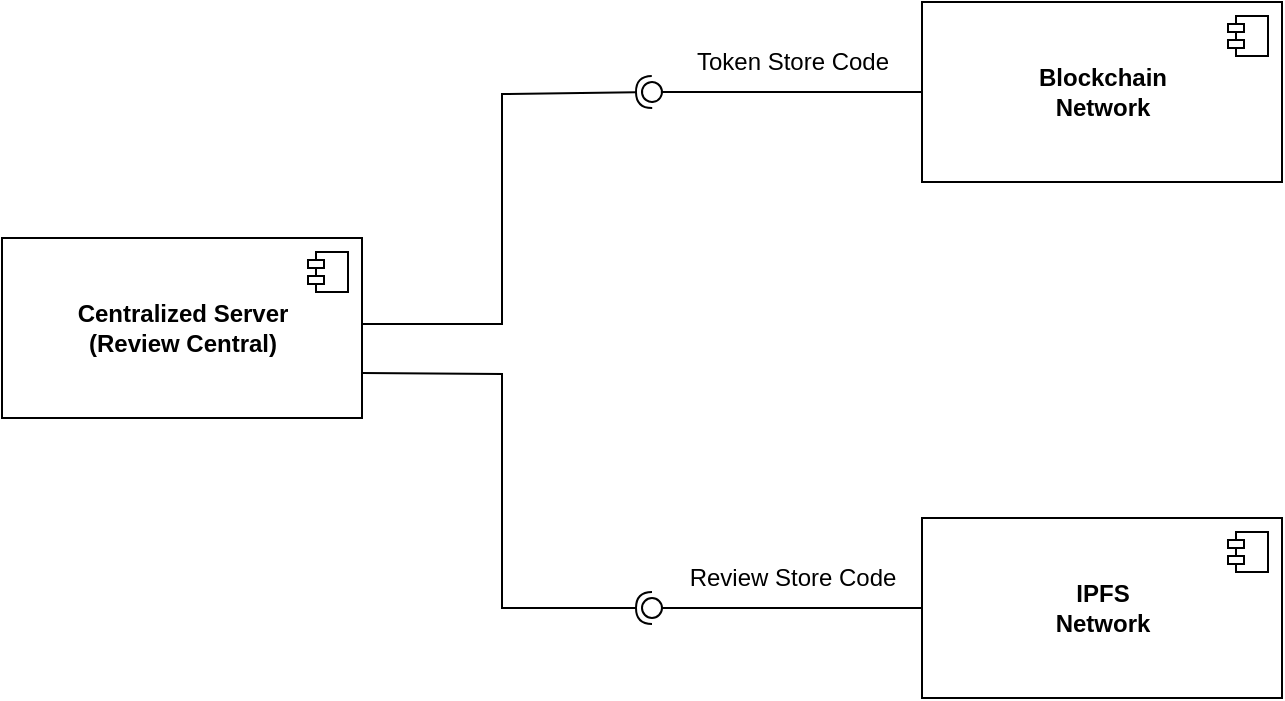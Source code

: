 <mxfile version="14.4.2" type="device"><diagram id="pspiA6uHYar81ocnekVJ" name="Page-1"><mxGraphModel dx="958" dy="568" grid="1" gridSize="10" guides="1" tooltips="1" connect="1" arrows="1" fold="1" page="1" pageScale="1" pageWidth="850" pageHeight="1100" math="0" shadow="0"><root><mxCell id="0"/><mxCell id="1" parent="0"/><mxCell id="1fQZwmONNibTRGavp4wh-1" value="&lt;div&gt;&lt;b&gt;Centralized Server&lt;/b&gt;&lt;/div&gt;&lt;div&gt;&lt;b&gt;(Review Central)&lt;br&gt;&lt;/b&gt;&lt;/div&gt;" style="html=1;dropTarget=0;" vertex="1" parent="1"><mxGeometry x="100" y="200" width="180" height="90" as="geometry"/></mxCell><mxCell id="1fQZwmONNibTRGavp4wh-2" value="" style="shape=module;jettyWidth=8;jettyHeight=4;" vertex="1" parent="1fQZwmONNibTRGavp4wh-1"><mxGeometry x="1" width="20" height="20" relative="1" as="geometry"><mxPoint x="-27" y="7" as="offset"/></mxGeometry></mxCell><mxCell id="1fQZwmONNibTRGavp4wh-3" value="&lt;div&gt;&lt;b&gt;Blockchain&lt;/b&gt;&lt;br&gt;&lt;/div&gt;&lt;div&gt;&lt;b&gt;Network&lt;/b&gt;&lt;br&gt;&lt;/div&gt;" style="html=1;dropTarget=0;" vertex="1" parent="1"><mxGeometry x="560" y="82" width="180" height="90" as="geometry"/></mxCell><mxCell id="1fQZwmONNibTRGavp4wh-4" value="" style="shape=module;jettyWidth=8;jettyHeight=4;" vertex="1" parent="1fQZwmONNibTRGavp4wh-3"><mxGeometry x="1" width="20" height="20" relative="1" as="geometry"><mxPoint x="-27" y="7" as="offset"/></mxGeometry></mxCell><mxCell id="1fQZwmONNibTRGavp4wh-5" value="&lt;div&gt;&lt;b&gt;IPFS&lt;/b&gt;&lt;/div&gt;&lt;div&gt;&lt;b&gt;Network&lt;br&gt;&lt;/b&gt;&lt;/div&gt;" style="html=1;dropTarget=0;" vertex="1" parent="1"><mxGeometry x="560" y="340" width="180" height="90" as="geometry"/></mxCell><mxCell id="1fQZwmONNibTRGavp4wh-6" value="" style="shape=module;jettyWidth=8;jettyHeight=4;" vertex="1" parent="1fQZwmONNibTRGavp4wh-5"><mxGeometry x="1" width="20" height="20" relative="1" as="geometry"><mxPoint x="-27" y="7" as="offset"/></mxGeometry></mxCell><mxCell id="1fQZwmONNibTRGavp4wh-7" value="" style="rounded=0;orthogonalLoop=1;jettySize=auto;html=1;endArrow=none;endFill=0;exitX=0;exitY=0.5;exitDx=0;exitDy=0;" edge="1" target="1fQZwmONNibTRGavp4wh-9" parent="1" source="1fQZwmONNibTRGavp4wh-3"><mxGeometry relative="1" as="geometry"><mxPoint x="440" y="190" as="sourcePoint"/></mxGeometry></mxCell><mxCell id="1fQZwmONNibTRGavp4wh-8" value="" style="rounded=0;orthogonalLoop=1;jettySize=auto;html=1;endArrow=halfCircle;endFill=0;endSize=6;strokeWidth=1;exitX=1;exitY=0.5;exitDx=0;exitDy=0;" edge="1" parent="1"><mxGeometry relative="1" as="geometry"><mxPoint x="280" y="243" as="sourcePoint"/><mxPoint x="425" y="127" as="targetPoint"/><Array as="points"><mxPoint x="350" y="243"/><mxPoint x="350" y="128"/></Array></mxGeometry></mxCell><mxCell id="1fQZwmONNibTRGavp4wh-9" value="" style="ellipse;whiteSpace=wrap;html=1;fontFamily=Helvetica;fontSize=12;fontColor=#000000;align=center;strokeColor=#000000;fillColor=#ffffff;points=[];aspect=fixed;resizable=0;rotation=-10;" vertex="1" parent="1"><mxGeometry x="420" y="122" width="10" height="10" as="geometry"/></mxCell><mxCell id="1fQZwmONNibTRGavp4wh-11" value="" style="rounded=0;orthogonalLoop=1;jettySize=auto;html=1;endArrow=none;endFill=0;exitX=0;exitY=0.5;exitDx=0;exitDy=0;" edge="1" target="1fQZwmONNibTRGavp4wh-13" parent="1" source="1fQZwmONNibTRGavp4wh-5"><mxGeometry relative="1" as="geometry"><mxPoint x="400" y="315" as="sourcePoint"/></mxGeometry></mxCell><mxCell id="1fQZwmONNibTRGavp4wh-12" value="" style="rounded=0;orthogonalLoop=1;jettySize=auto;html=1;endArrow=halfCircle;endFill=0;entryX=0.5;entryY=0.5;entryDx=0;entryDy=0;endSize=6;strokeWidth=1;exitX=1;exitY=0.75;exitDx=0;exitDy=0;" edge="1" target="1fQZwmONNibTRGavp4wh-13" parent="1" source="1fQZwmONNibTRGavp4wh-1"><mxGeometry relative="1" as="geometry"><mxPoint x="440" y="315" as="sourcePoint"/><Array as="points"><mxPoint x="350" y="268"/><mxPoint x="350" y="385"/></Array></mxGeometry></mxCell><mxCell id="1fQZwmONNibTRGavp4wh-13" value="" style="ellipse;whiteSpace=wrap;html=1;fontFamily=Helvetica;fontSize=12;fontColor=#000000;align=center;strokeColor=#000000;fillColor=#ffffff;points=[];aspect=fixed;resizable=0;" vertex="1" parent="1"><mxGeometry x="420" y="380" width="10" height="10" as="geometry"/></mxCell><mxCell id="1fQZwmONNibTRGavp4wh-14" value="Token Store Code" style="text;html=1;resizable=0;autosize=1;align=center;verticalAlign=middle;points=[];fillColor=none;strokeColor=none;rounded=0;" vertex="1" parent="1"><mxGeometry x="440" y="102" width="110" height="20" as="geometry"/></mxCell><mxCell id="1fQZwmONNibTRGavp4wh-15" value="Review Store Code" style="text;html=1;resizable=0;autosize=1;align=center;verticalAlign=middle;points=[];fillColor=none;strokeColor=none;rounded=0;" vertex="1" parent="1"><mxGeometry x="435" y="360" width="120" height="20" as="geometry"/></mxCell></root></mxGraphModel></diagram></mxfile>